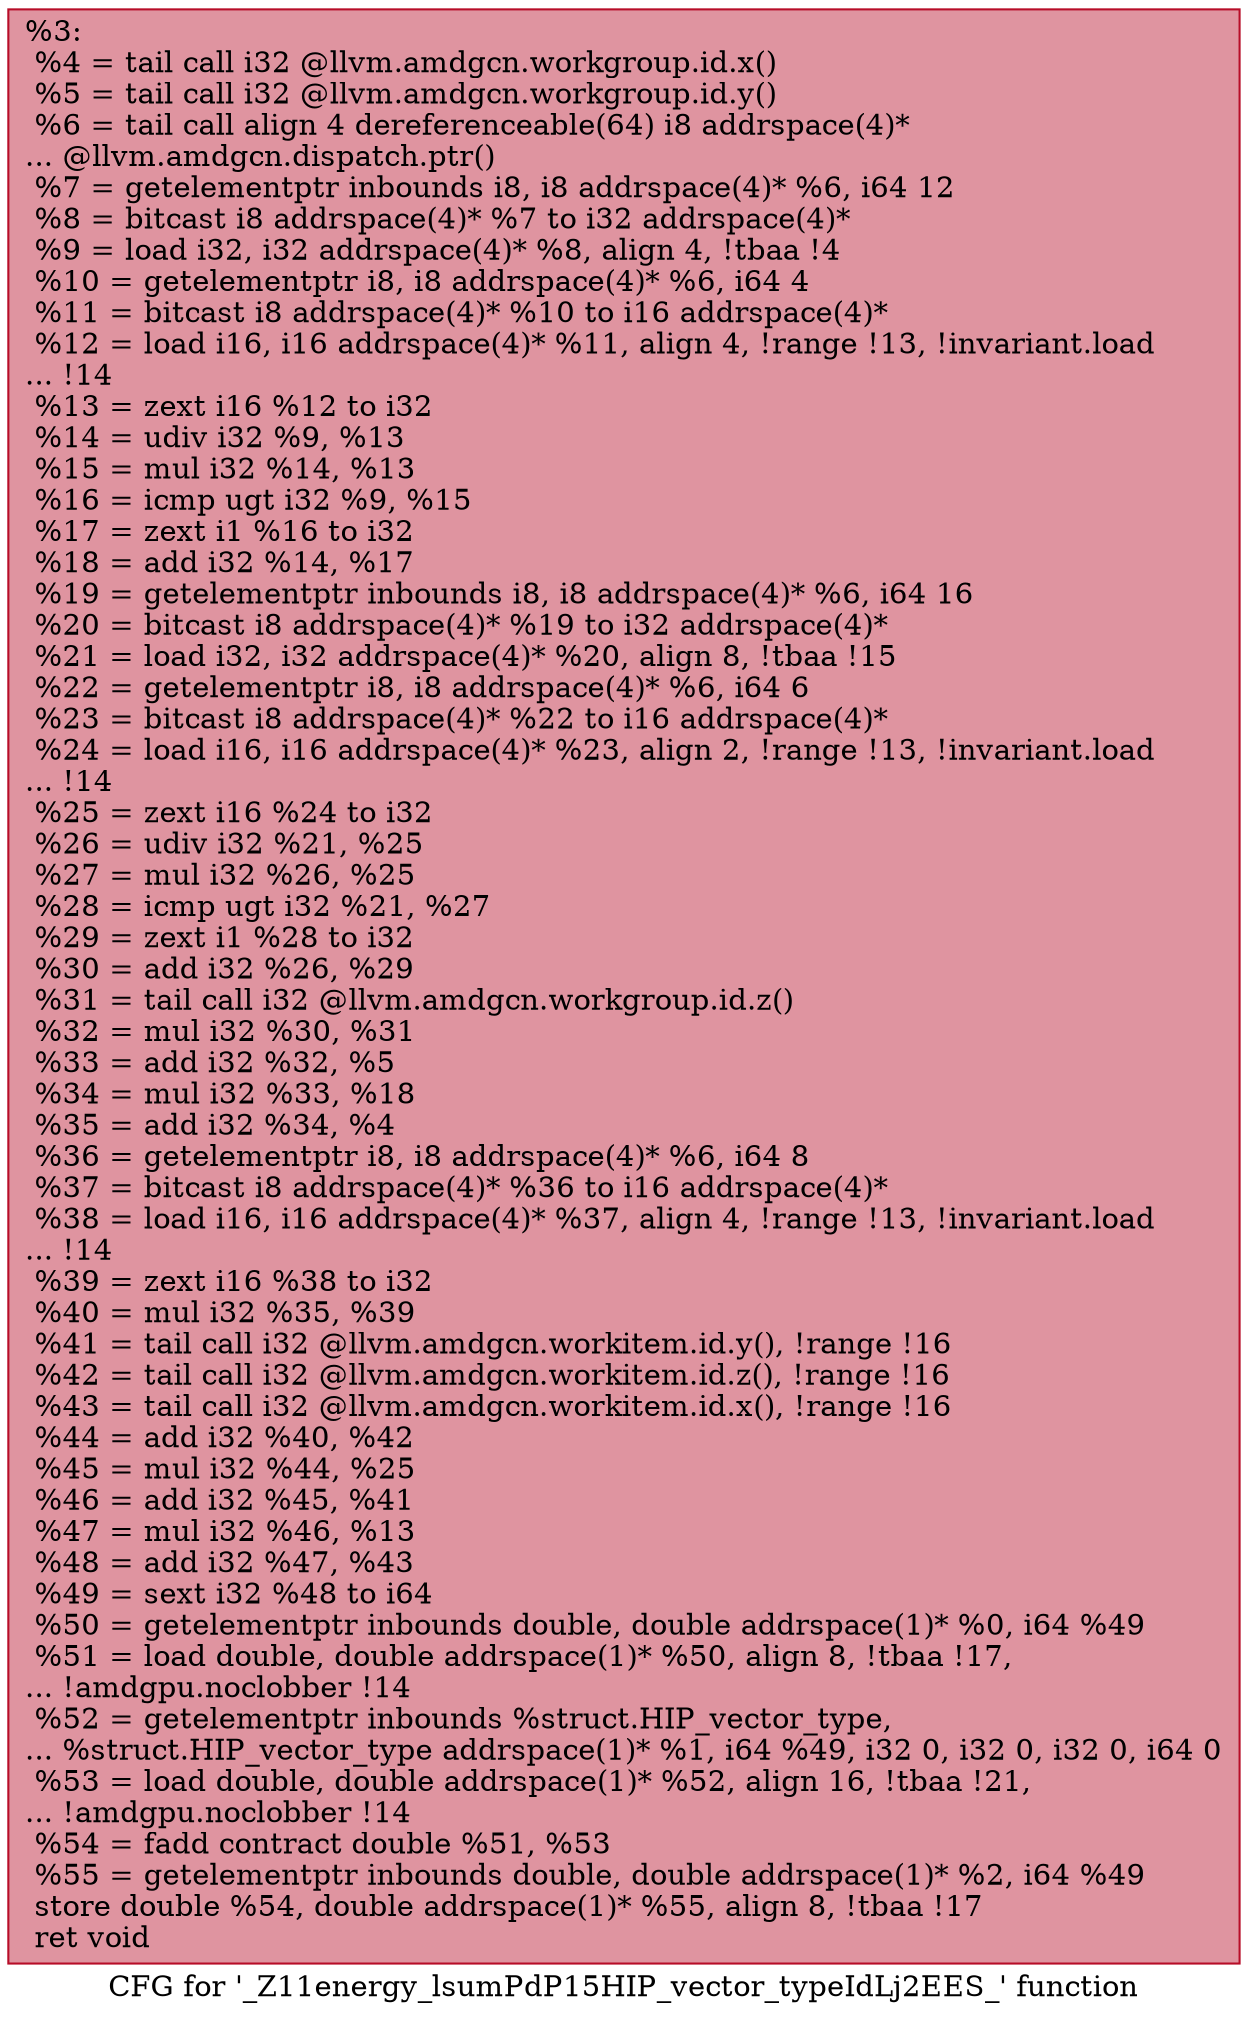 digraph "CFG for '_Z11energy_lsumPdP15HIP_vector_typeIdLj2EES_' function" {
	label="CFG for '_Z11energy_lsumPdP15HIP_vector_typeIdLj2EES_' function";

	Node0x58d54d0 [shape=record,color="#b70d28ff", style=filled, fillcolor="#b70d2870",label="{%3:\l  %4 = tail call i32 @llvm.amdgcn.workgroup.id.x()\l  %5 = tail call i32 @llvm.amdgcn.workgroup.id.y()\l  %6 = tail call align 4 dereferenceable(64) i8 addrspace(4)*\l... @llvm.amdgcn.dispatch.ptr()\l  %7 = getelementptr inbounds i8, i8 addrspace(4)* %6, i64 12\l  %8 = bitcast i8 addrspace(4)* %7 to i32 addrspace(4)*\l  %9 = load i32, i32 addrspace(4)* %8, align 4, !tbaa !4\l  %10 = getelementptr i8, i8 addrspace(4)* %6, i64 4\l  %11 = bitcast i8 addrspace(4)* %10 to i16 addrspace(4)*\l  %12 = load i16, i16 addrspace(4)* %11, align 4, !range !13, !invariant.load\l... !14\l  %13 = zext i16 %12 to i32\l  %14 = udiv i32 %9, %13\l  %15 = mul i32 %14, %13\l  %16 = icmp ugt i32 %9, %15\l  %17 = zext i1 %16 to i32\l  %18 = add i32 %14, %17\l  %19 = getelementptr inbounds i8, i8 addrspace(4)* %6, i64 16\l  %20 = bitcast i8 addrspace(4)* %19 to i32 addrspace(4)*\l  %21 = load i32, i32 addrspace(4)* %20, align 8, !tbaa !15\l  %22 = getelementptr i8, i8 addrspace(4)* %6, i64 6\l  %23 = bitcast i8 addrspace(4)* %22 to i16 addrspace(4)*\l  %24 = load i16, i16 addrspace(4)* %23, align 2, !range !13, !invariant.load\l... !14\l  %25 = zext i16 %24 to i32\l  %26 = udiv i32 %21, %25\l  %27 = mul i32 %26, %25\l  %28 = icmp ugt i32 %21, %27\l  %29 = zext i1 %28 to i32\l  %30 = add i32 %26, %29\l  %31 = tail call i32 @llvm.amdgcn.workgroup.id.z()\l  %32 = mul i32 %30, %31\l  %33 = add i32 %32, %5\l  %34 = mul i32 %33, %18\l  %35 = add i32 %34, %4\l  %36 = getelementptr i8, i8 addrspace(4)* %6, i64 8\l  %37 = bitcast i8 addrspace(4)* %36 to i16 addrspace(4)*\l  %38 = load i16, i16 addrspace(4)* %37, align 4, !range !13, !invariant.load\l... !14\l  %39 = zext i16 %38 to i32\l  %40 = mul i32 %35, %39\l  %41 = tail call i32 @llvm.amdgcn.workitem.id.y(), !range !16\l  %42 = tail call i32 @llvm.amdgcn.workitem.id.z(), !range !16\l  %43 = tail call i32 @llvm.amdgcn.workitem.id.x(), !range !16\l  %44 = add i32 %40, %42\l  %45 = mul i32 %44, %25\l  %46 = add i32 %45, %41\l  %47 = mul i32 %46, %13\l  %48 = add i32 %47, %43\l  %49 = sext i32 %48 to i64\l  %50 = getelementptr inbounds double, double addrspace(1)* %0, i64 %49\l  %51 = load double, double addrspace(1)* %50, align 8, !tbaa !17,\l... !amdgpu.noclobber !14\l  %52 = getelementptr inbounds %struct.HIP_vector_type,\l... %struct.HIP_vector_type addrspace(1)* %1, i64 %49, i32 0, i32 0, i32 0, i64 0\l  %53 = load double, double addrspace(1)* %52, align 16, !tbaa !21,\l... !amdgpu.noclobber !14\l  %54 = fadd contract double %51, %53\l  %55 = getelementptr inbounds double, double addrspace(1)* %2, i64 %49\l  store double %54, double addrspace(1)* %55, align 8, !tbaa !17\l  ret void\l}"];
}
